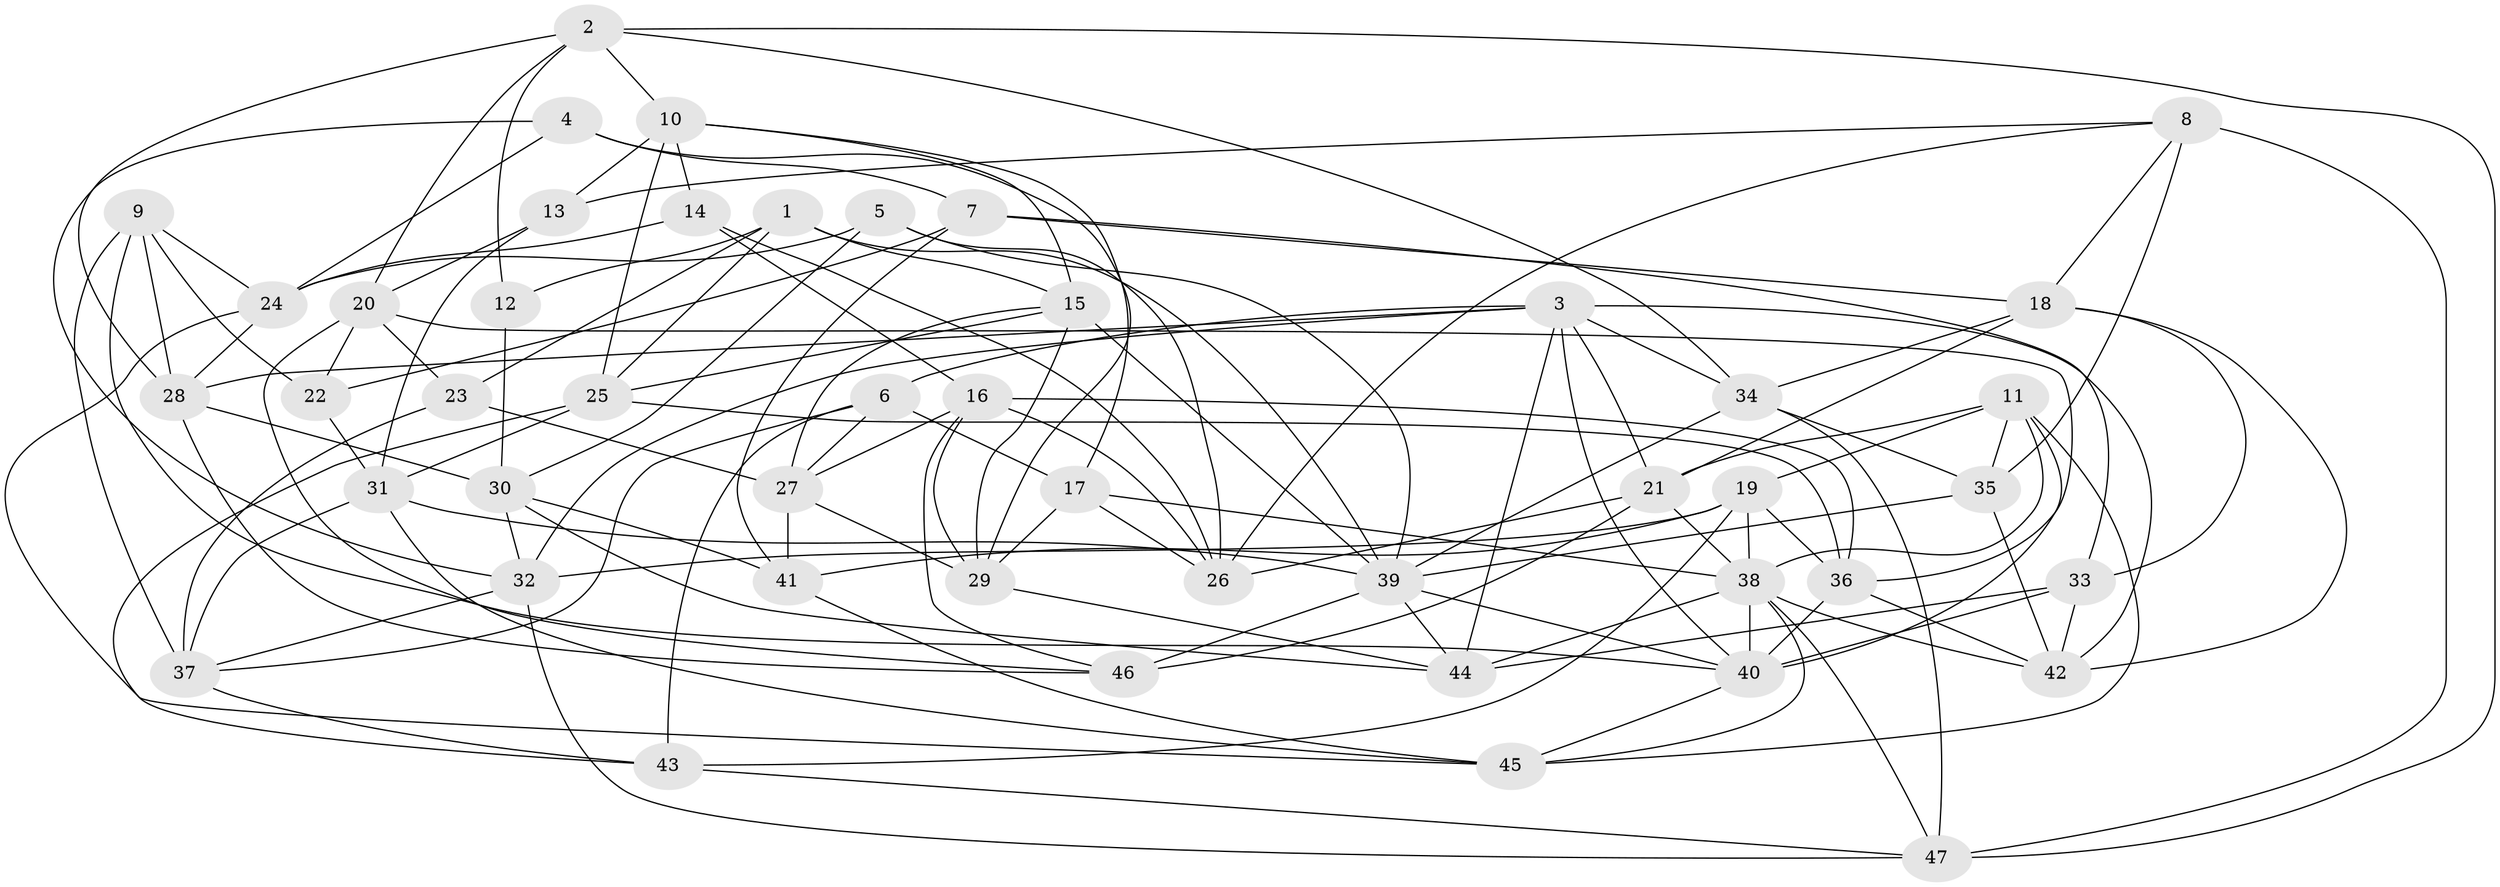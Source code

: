// original degree distribution, {4: 1.0}
// Generated by graph-tools (version 1.1) at 2025/26/03/09/25 03:26:56]
// undirected, 47 vertices, 133 edges
graph export_dot {
graph [start="1"]
  node [color=gray90,style=filled];
  1;
  2;
  3;
  4;
  5;
  6;
  7;
  8;
  9;
  10;
  11;
  12;
  13;
  14;
  15;
  16;
  17;
  18;
  19;
  20;
  21;
  22;
  23;
  24;
  25;
  26;
  27;
  28;
  29;
  30;
  31;
  32;
  33;
  34;
  35;
  36;
  37;
  38;
  39;
  40;
  41;
  42;
  43;
  44;
  45;
  46;
  47;
  1 -- 12 [weight=2.0];
  1 -- 15 [weight=1.0];
  1 -- 23 [weight=1.0];
  1 -- 25 [weight=1.0];
  1 -- 39 [weight=1.0];
  2 -- 10 [weight=1.0];
  2 -- 12 [weight=1.0];
  2 -- 20 [weight=1.0];
  2 -- 28 [weight=1.0];
  2 -- 34 [weight=1.0];
  2 -- 47 [weight=1.0];
  3 -- 6 [weight=1.0];
  3 -- 21 [weight=1.0];
  3 -- 28 [weight=1.0];
  3 -- 32 [weight=1.0];
  3 -- 34 [weight=1.0];
  3 -- 40 [weight=1.0];
  3 -- 42 [weight=1.0];
  3 -- 44 [weight=1.0];
  4 -- 7 [weight=1.0];
  4 -- 24 [weight=1.0];
  4 -- 29 [weight=1.0];
  4 -- 32 [weight=1.0];
  5 -- 24 [weight=1.0];
  5 -- 26 [weight=1.0];
  5 -- 30 [weight=1.0];
  5 -- 39 [weight=1.0];
  6 -- 17 [weight=1.0];
  6 -- 27 [weight=1.0];
  6 -- 37 [weight=1.0];
  6 -- 43 [weight=2.0];
  7 -- 18 [weight=1.0];
  7 -- 22 [weight=1.0];
  7 -- 33 [weight=1.0];
  7 -- 41 [weight=2.0];
  8 -- 13 [weight=1.0];
  8 -- 18 [weight=1.0];
  8 -- 26 [weight=1.0];
  8 -- 35 [weight=2.0];
  8 -- 47 [weight=1.0];
  9 -- 22 [weight=1.0];
  9 -- 24 [weight=1.0];
  9 -- 28 [weight=1.0];
  9 -- 37 [weight=1.0];
  9 -- 40 [weight=2.0];
  10 -- 13 [weight=1.0];
  10 -- 14 [weight=1.0];
  10 -- 15 [weight=1.0];
  10 -- 17 [weight=1.0];
  10 -- 25 [weight=1.0];
  11 -- 19 [weight=1.0];
  11 -- 21 [weight=1.0];
  11 -- 35 [weight=1.0];
  11 -- 38 [weight=1.0];
  11 -- 40 [weight=1.0];
  11 -- 45 [weight=1.0];
  12 -- 30 [weight=1.0];
  13 -- 20 [weight=1.0];
  13 -- 31 [weight=1.0];
  14 -- 16 [weight=1.0];
  14 -- 24 [weight=1.0];
  14 -- 26 [weight=1.0];
  15 -- 25 [weight=1.0];
  15 -- 27 [weight=1.0];
  15 -- 29 [weight=1.0];
  15 -- 39 [weight=1.0];
  16 -- 26 [weight=1.0];
  16 -- 27 [weight=1.0];
  16 -- 29 [weight=1.0];
  16 -- 36 [weight=1.0];
  16 -- 46 [weight=1.0];
  17 -- 26 [weight=1.0];
  17 -- 29 [weight=1.0];
  17 -- 38 [weight=2.0];
  18 -- 21 [weight=1.0];
  18 -- 33 [weight=1.0];
  18 -- 34 [weight=1.0];
  18 -- 42 [weight=1.0];
  19 -- 32 [weight=1.0];
  19 -- 36 [weight=1.0];
  19 -- 38 [weight=1.0];
  19 -- 41 [weight=1.0];
  19 -- 43 [weight=1.0];
  20 -- 22 [weight=1.0];
  20 -- 23 [weight=1.0];
  20 -- 36 [weight=1.0];
  20 -- 46 [weight=1.0];
  21 -- 26 [weight=1.0];
  21 -- 38 [weight=1.0];
  21 -- 46 [weight=1.0];
  22 -- 31 [weight=1.0];
  23 -- 27 [weight=1.0];
  23 -- 37 [weight=1.0];
  24 -- 28 [weight=1.0];
  24 -- 45 [weight=1.0];
  25 -- 31 [weight=1.0];
  25 -- 36 [weight=1.0];
  25 -- 43 [weight=1.0];
  27 -- 29 [weight=1.0];
  27 -- 41 [weight=1.0];
  28 -- 30 [weight=1.0];
  28 -- 46 [weight=1.0];
  29 -- 44 [weight=1.0];
  30 -- 32 [weight=1.0];
  30 -- 41 [weight=1.0];
  30 -- 44 [weight=1.0];
  31 -- 37 [weight=1.0];
  31 -- 39 [weight=1.0];
  31 -- 45 [weight=1.0];
  32 -- 37 [weight=1.0];
  32 -- 47 [weight=1.0];
  33 -- 40 [weight=2.0];
  33 -- 42 [weight=1.0];
  33 -- 44 [weight=1.0];
  34 -- 35 [weight=1.0];
  34 -- 39 [weight=1.0];
  34 -- 47 [weight=1.0];
  35 -- 39 [weight=1.0];
  35 -- 42 [weight=1.0];
  36 -- 40 [weight=1.0];
  36 -- 42 [weight=1.0];
  37 -- 43 [weight=1.0];
  38 -- 40 [weight=1.0];
  38 -- 42 [weight=1.0];
  38 -- 44 [weight=1.0];
  38 -- 45 [weight=1.0];
  38 -- 47 [weight=1.0];
  39 -- 40 [weight=1.0];
  39 -- 44 [weight=1.0];
  39 -- 46 [weight=2.0];
  40 -- 45 [weight=1.0];
  41 -- 45 [weight=1.0];
  43 -- 47 [weight=1.0];
}
